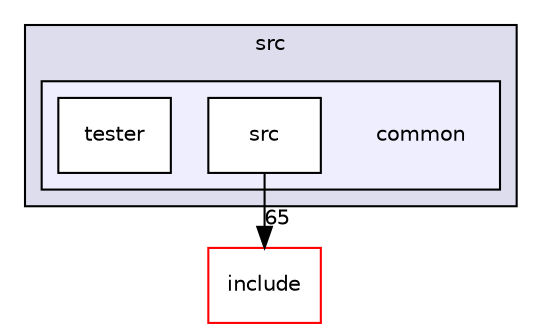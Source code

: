 digraph "/home/vicky/pgrouting/pgrouting/pgrouting/src/common" {
  compound=true
  node [ fontsize="10", fontname="Helvetica"];
  edge [ labelfontsize="10", labelfontname="Helvetica"];
  subgraph clusterdir_68267d1309a1af8e8297ef4c3efbcdba {
    graph [ bgcolor="#ddddee", pencolor="black", label="src" fontname="Helvetica", fontsize="10", URL="dir_68267d1309a1af8e8297ef4c3efbcdba.html"]
  subgraph clusterdir_fdedb0aba14d44ce9d99bc100e026e6a {
    graph [ bgcolor="#eeeeff", pencolor="black", label="" URL="dir_fdedb0aba14d44ce9d99bc100e026e6a.html"];
    dir_fdedb0aba14d44ce9d99bc100e026e6a [shape=plaintext label="common"];
    dir_93d6226967e8e187d15fc6a8b74b4a3e [shape=box label="src" color="black" fillcolor="white" style="filled" URL="dir_93d6226967e8e187d15fc6a8b74b4a3e.html"];
    dir_9420e6c822bab09c350e41c856c6c974 [shape=box label="tester" color="black" fillcolor="white" style="filled" URL="dir_9420e6c822bab09c350e41c856c6c974.html"];
  }
  }
  dir_d44c64559bbebec7f509842c48db8b23 [shape=box label="include" fillcolor="white" style="filled" color="red" URL="dir_d44c64559bbebec7f509842c48db8b23.html"];
  dir_93d6226967e8e187d15fc6a8b74b4a3e->dir_d44c64559bbebec7f509842c48db8b23 [headlabel="65", labeldistance=1.5 headhref="dir_000048_000000.html"];
}

